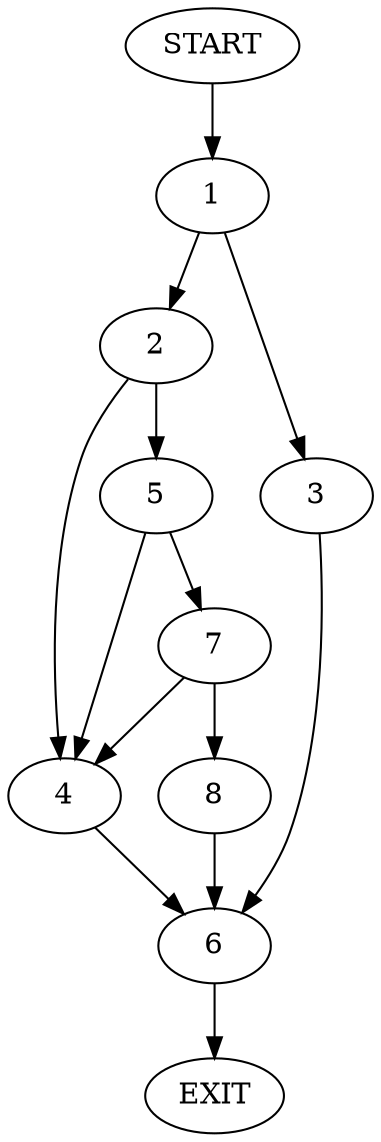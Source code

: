 digraph {
0 [label="START"]
9 [label="EXIT"]
0 -> 1
1 -> 2
1 -> 3
2 -> 4
2 -> 5
3 -> 6
6 -> 9
5 -> 4
5 -> 7
4 -> 6
7 -> 4
7 -> 8
8 -> 6
}

